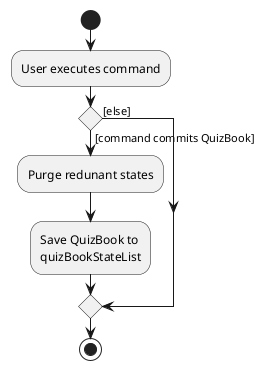 @startuml
start
:User executes command;

'Since the beta syntax does not support placing the condition outside the
'diamond we place it as the true branch instead.

if () then ([command commits QuizBook])
    :Purge redunant states;
    :Save QuizBook to
    quizBookStateList;
else ([else])
endif
stop
@enduml
